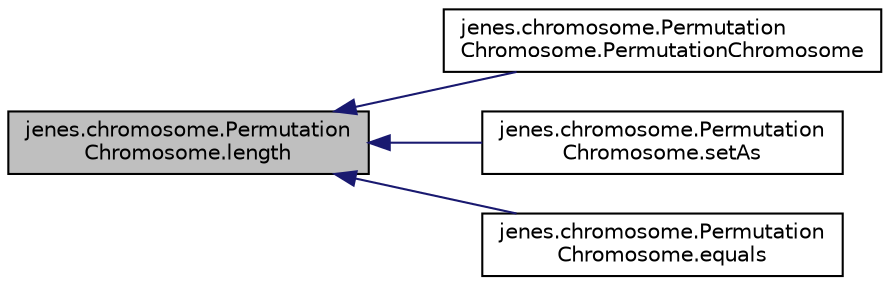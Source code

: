 digraph "jenes.chromosome.PermutationChromosome.length"
{
  edge [fontname="Helvetica",fontsize="10",labelfontname="Helvetica",labelfontsize="10"];
  node [fontname="Helvetica",fontsize="10",shape=record];
  rankdir="LR";
  Node1 [label="jenes.chromosome.Permutation\lChromosome.length",height=0.2,width=0.4,color="black", fillcolor="grey75", style="filled" fontcolor="black"];
  Node1 -> Node2 [dir="back",color="midnightblue",fontsize="10",style="solid",fontname="Helvetica"];
  Node2 [label="jenes.chromosome.Permutation\lChromosome.PermutationChromosome",height=0.2,width=0.4,color="black", fillcolor="white", style="filled",URL="$classjenes_1_1chromosome_1_1_permutation_chromosome.html#a7c3b4e904d419c51af512f1f82faa109"];
  Node1 -> Node3 [dir="back",color="midnightblue",fontsize="10",style="solid",fontname="Helvetica"];
  Node3 [label="jenes.chromosome.Permutation\lChromosome.setAs",height=0.2,width=0.4,color="black", fillcolor="white", style="filled",URL="$classjenes_1_1chromosome_1_1_permutation_chromosome.html#ad1e5735c594b7c43f7cca5996da5741e"];
  Node1 -> Node4 [dir="back",color="midnightblue",fontsize="10",style="solid",fontname="Helvetica"];
  Node4 [label="jenes.chromosome.Permutation\lChromosome.equals",height=0.2,width=0.4,color="black", fillcolor="white", style="filled",URL="$classjenes_1_1chromosome_1_1_permutation_chromosome.html#a2cac25997ad82e5f3793bd65c8de1b37"];
}
